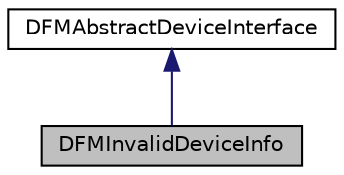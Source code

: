 digraph "DFMInvalidDeviceInfo"
{
  edge [fontname="Helvetica",fontsize="10",labelfontname="Helvetica",labelfontsize="10"];
  node [fontname="Helvetica",fontsize="10",shape=record];
  Node0 [label="DFMInvalidDeviceInfo",height=0.2,width=0.4,color="black", fillcolor="grey75", style="filled", fontcolor="black"];
  Node1 -> Node0 [dir="back",color="midnightblue",fontsize="10",style="solid",fontname="Helvetica"];
  Node1 [label="DFMAbstractDeviceInterface",height=0.2,width=0.4,color="black", fillcolor="white", style="filled",URL="$class_d_f_m_abstract_device_interface.html"];
}
